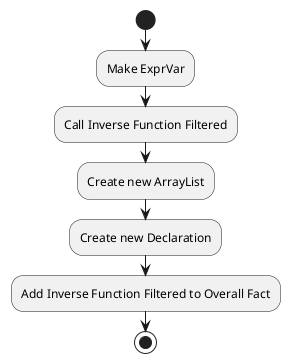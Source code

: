 @startuml
start
:Make ExprVar;
:Call Inverse Function Filtered;
:Create new ArrayList;
:Create new Declaration;
:Add Inverse Function Filtered to Overall Fact;
stop
@enduml